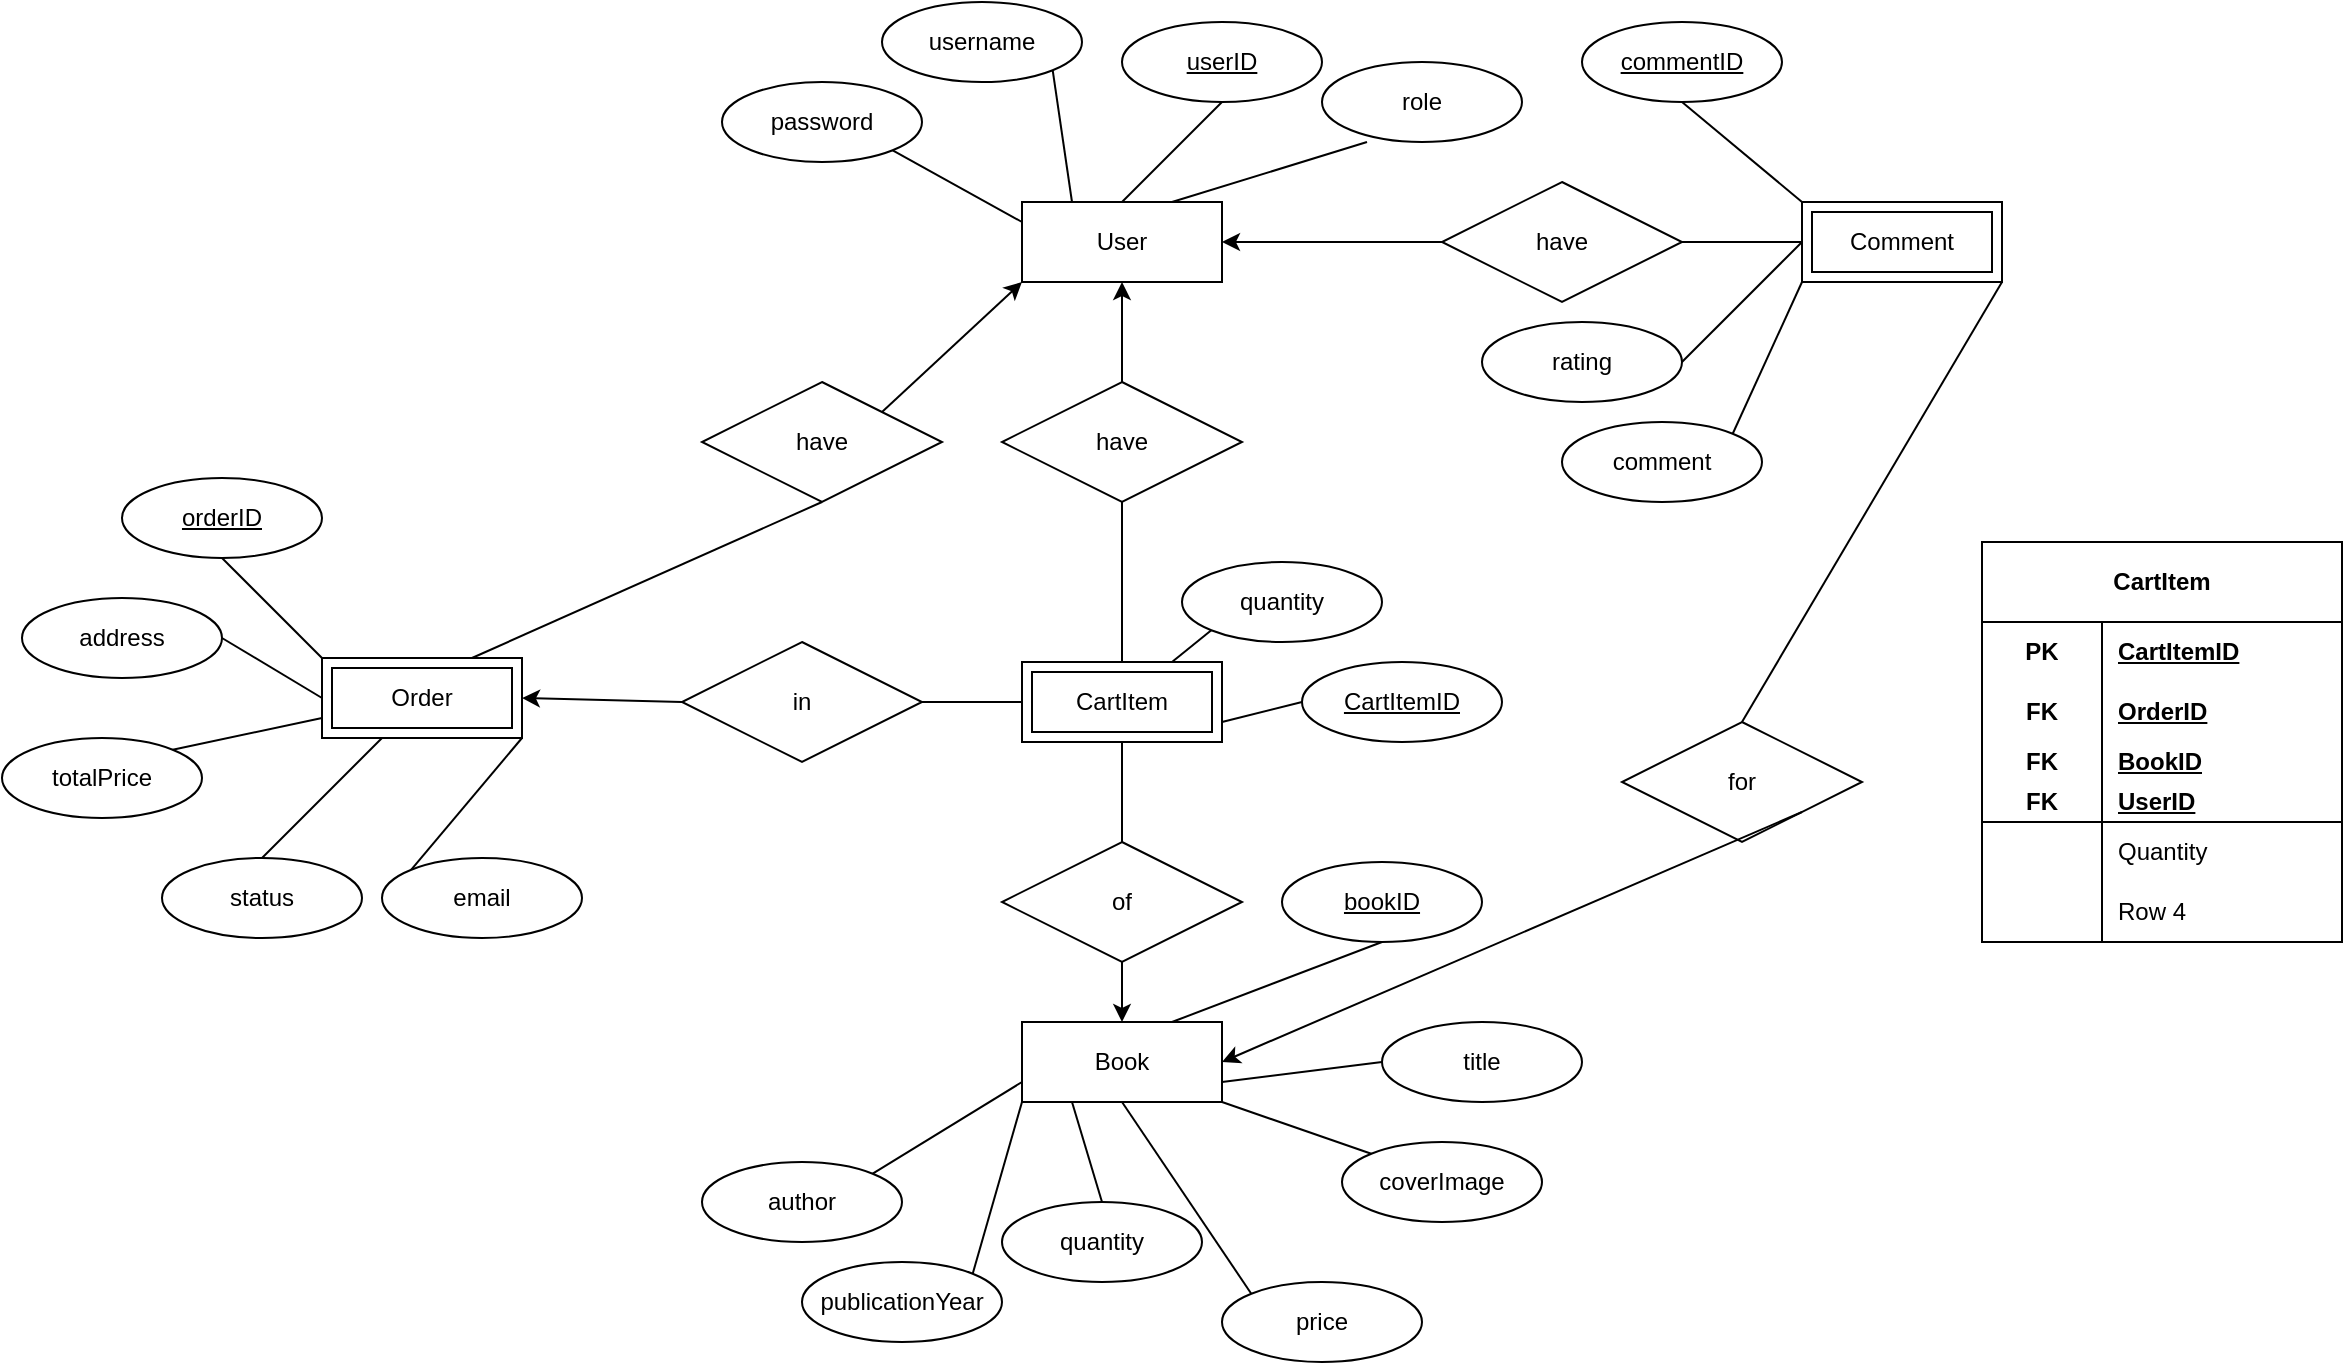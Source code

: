 <mxfile version="24.4.3" type="github">
  <diagram id="R2lEEEUBdFMjLlhIrx00" name="Page-1">
    <mxGraphModel dx="2299" dy="503" grid="1" gridSize="10" guides="1" tooltips="1" connect="1" arrows="1" fold="1" page="1" pageScale="1" pageWidth="850" pageHeight="1100" math="0" shadow="0" extFonts="Permanent Marker^https://fonts.googleapis.com/css?family=Permanent+Marker">
      <root>
        <mxCell id="0" />
        <mxCell id="1" parent="0" />
        <mxCell id="77vhPP4-ldF0HwKtBxAo-1" value="User" style="whiteSpace=wrap;html=1;align=center;" vertex="1" parent="1">
          <mxGeometry x="-290" y="240" width="100" height="40" as="geometry" />
        </mxCell>
        <mxCell id="77vhPP4-ldF0HwKtBxAo-2" value="userID" style="ellipse;whiteSpace=wrap;html=1;align=center;fontStyle=4;" vertex="1" parent="1">
          <mxGeometry x="-240" y="150" width="100" height="40" as="geometry" />
        </mxCell>
        <mxCell id="77vhPP4-ldF0HwKtBxAo-3" value="username" style="ellipse;whiteSpace=wrap;html=1;align=center;" vertex="1" parent="1">
          <mxGeometry x="-360" y="140" width="100" height="40" as="geometry" />
        </mxCell>
        <mxCell id="77vhPP4-ldF0HwKtBxAo-4" value="role" style="ellipse;whiteSpace=wrap;html=1;align=center;" vertex="1" parent="1">
          <mxGeometry x="-140" y="170" width="100" height="40" as="geometry" />
        </mxCell>
        <mxCell id="77vhPP4-ldF0HwKtBxAo-5" value="password" style="ellipse;whiteSpace=wrap;html=1;align=center;" vertex="1" parent="1">
          <mxGeometry x="-440" y="180" width="100" height="40" as="geometry" />
        </mxCell>
        <mxCell id="77vhPP4-ldF0HwKtBxAo-9" value="" style="endArrow=none;html=1;rounded=0;exitX=0.5;exitY=1;exitDx=0;exitDy=0;entryX=0.5;entryY=0;entryDx=0;entryDy=0;" edge="1" parent="1" source="77vhPP4-ldF0HwKtBxAo-2" target="77vhPP4-ldF0HwKtBxAo-1">
          <mxGeometry width="50" height="50" relative="1" as="geometry">
            <mxPoint x="-140" y="360" as="sourcePoint" />
            <mxPoint x="-90" y="310" as="targetPoint" />
          </mxGeometry>
        </mxCell>
        <mxCell id="77vhPP4-ldF0HwKtBxAo-10" value="" style="endArrow=none;html=1;rounded=0;exitX=1;exitY=1;exitDx=0;exitDy=0;entryX=0.25;entryY=0;entryDx=0;entryDy=0;" edge="1" parent="1" source="77vhPP4-ldF0HwKtBxAo-3" target="77vhPP4-ldF0HwKtBxAo-1">
          <mxGeometry width="50" height="50" relative="1" as="geometry">
            <mxPoint x="-140" y="360" as="sourcePoint" />
            <mxPoint x="-150" y="334" as="targetPoint" />
          </mxGeometry>
        </mxCell>
        <mxCell id="77vhPP4-ldF0HwKtBxAo-11" value="" style="endArrow=none;html=1;rounded=0;exitX=1;exitY=1;exitDx=0;exitDy=0;entryX=0;entryY=0.25;entryDx=0;entryDy=0;" edge="1" parent="1" source="77vhPP4-ldF0HwKtBxAo-5" target="77vhPP4-ldF0HwKtBxAo-1">
          <mxGeometry width="50" height="50" relative="1" as="geometry">
            <mxPoint x="-140" y="360" as="sourcePoint" />
            <mxPoint x="-250" y="280" as="targetPoint" />
            <Array as="points" />
          </mxGeometry>
        </mxCell>
        <mxCell id="77vhPP4-ldF0HwKtBxAo-12" value="" style="endArrow=none;html=1;rounded=0;exitX=0.75;exitY=0;exitDx=0;exitDy=0;entryX=0.225;entryY=1.001;entryDx=0;entryDy=0;entryPerimeter=0;" edge="1" parent="1" source="77vhPP4-ldF0HwKtBxAo-1" target="77vhPP4-ldF0HwKtBxAo-4">
          <mxGeometry width="50" height="50" relative="1" as="geometry">
            <mxPoint x="-140" y="360" as="sourcePoint" />
            <mxPoint x="-90" y="310" as="targetPoint" />
          </mxGeometry>
        </mxCell>
        <mxCell id="77vhPP4-ldF0HwKtBxAo-22" value="Book" style="whiteSpace=wrap;html=1;align=center;" vertex="1" parent="1">
          <mxGeometry x="-290" y="650" width="100" height="40" as="geometry" />
        </mxCell>
        <mxCell id="77vhPP4-ldF0HwKtBxAo-23" value="bookID" style="ellipse;whiteSpace=wrap;html=1;align=center;fontStyle=4;" vertex="1" parent="1">
          <mxGeometry x="-160" y="570" width="100" height="40" as="geometry" />
        </mxCell>
        <mxCell id="77vhPP4-ldF0HwKtBxAo-24" value="author" style="ellipse;whiteSpace=wrap;html=1;align=center;" vertex="1" parent="1">
          <mxGeometry x="-450" y="720" width="100" height="40" as="geometry" />
        </mxCell>
        <mxCell id="77vhPP4-ldF0HwKtBxAo-25" value="title" style="ellipse;whiteSpace=wrap;html=1;align=center;" vertex="1" parent="1">
          <mxGeometry x="-110" y="650" width="100" height="40" as="geometry" />
        </mxCell>
        <mxCell id="77vhPP4-ldF0HwKtBxAo-26" value="publicationYear" style="ellipse;whiteSpace=wrap;html=1;align=center;" vertex="1" parent="1">
          <mxGeometry x="-400" y="770" width="100" height="40" as="geometry" />
        </mxCell>
        <mxCell id="77vhPP4-ldF0HwKtBxAo-27" value="" style="endArrow=none;html=1;rounded=0;exitX=0.5;exitY=1;exitDx=0;exitDy=0;entryX=0.75;entryY=0;entryDx=0;entryDy=0;" edge="1" source="77vhPP4-ldF0HwKtBxAo-23" target="77vhPP4-ldF0HwKtBxAo-22" parent="1">
          <mxGeometry width="50" height="50" relative="1" as="geometry">
            <mxPoint x="-270" y="720" as="sourcePoint" />
            <mxPoint x="-220" y="670" as="targetPoint" />
          </mxGeometry>
        </mxCell>
        <mxCell id="77vhPP4-ldF0HwKtBxAo-28" value="" style="endArrow=none;html=1;rounded=0;exitX=1;exitY=0;exitDx=0;exitDy=0;entryX=0;entryY=0.75;entryDx=0;entryDy=0;" edge="1" source="77vhPP4-ldF0HwKtBxAo-24" target="77vhPP4-ldF0HwKtBxAo-22" parent="1">
          <mxGeometry width="50" height="50" relative="1" as="geometry">
            <mxPoint x="-270" y="720" as="sourcePoint" />
            <mxPoint x="-280" y="694" as="targetPoint" />
          </mxGeometry>
        </mxCell>
        <mxCell id="77vhPP4-ldF0HwKtBxAo-29" value="" style="endArrow=none;html=1;rounded=0;exitX=1;exitY=0;exitDx=0;exitDy=0;entryX=0;entryY=1;entryDx=0;entryDy=0;" edge="1" source="77vhPP4-ldF0HwKtBxAo-26" target="77vhPP4-ldF0HwKtBxAo-22" parent="1">
          <mxGeometry width="50" height="50" relative="1" as="geometry">
            <mxPoint x="-270" y="720" as="sourcePoint" />
            <mxPoint x="-220" y="670" as="targetPoint" />
            <Array as="points" />
          </mxGeometry>
        </mxCell>
        <mxCell id="77vhPP4-ldF0HwKtBxAo-30" value="" style="endArrow=none;html=1;rounded=0;entryX=0;entryY=0.5;entryDx=0;entryDy=0;exitX=1;exitY=0.75;exitDx=0;exitDy=0;" edge="1" source="77vhPP4-ldF0HwKtBxAo-22" target="77vhPP4-ldF0HwKtBxAo-25" parent="1">
          <mxGeometry width="50" height="50" relative="1" as="geometry">
            <mxPoint x="-190" y="670" as="sourcePoint" />
            <mxPoint x="-220" y="670" as="targetPoint" />
          </mxGeometry>
        </mxCell>
        <mxCell id="77vhPP4-ldF0HwKtBxAo-31" value="quantity" style="ellipse;whiteSpace=wrap;html=1;align=center;" vertex="1" parent="1">
          <mxGeometry x="-300" y="740" width="100" height="40" as="geometry" />
        </mxCell>
        <mxCell id="77vhPP4-ldF0HwKtBxAo-32" value="price" style="ellipse;whiteSpace=wrap;html=1;align=center;" vertex="1" parent="1">
          <mxGeometry x="-190" y="780" width="100" height="40" as="geometry" />
        </mxCell>
        <mxCell id="77vhPP4-ldF0HwKtBxAo-33" value="" style="endArrow=none;html=1;rounded=0;exitX=0.5;exitY=0;exitDx=0;exitDy=0;entryX=0.25;entryY=1;entryDx=0;entryDy=0;" edge="1" parent="1" source="77vhPP4-ldF0HwKtBxAo-31" target="77vhPP4-ldF0HwKtBxAo-22">
          <mxGeometry width="50" height="50" relative="1" as="geometry">
            <mxPoint x="-400" y="700" as="sourcePoint" />
            <mxPoint x="-350" y="650" as="targetPoint" />
          </mxGeometry>
        </mxCell>
        <mxCell id="77vhPP4-ldF0HwKtBxAo-34" value="" style="endArrow=none;html=1;rounded=0;exitX=0;exitY=0;exitDx=0;exitDy=0;entryX=0.5;entryY=1;entryDx=0;entryDy=0;" edge="1" parent="1" source="77vhPP4-ldF0HwKtBxAo-32" target="77vhPP4-ldF0HwKtBxAo-22">
          <mxGeometry width="50" height="50" relative="1" as="geometry">
            <mxPoint x="-400" y="700" as="sourcePoint" />
            <mxPoint x="-350" y="650" as="targetPoint" />
          </mxGeometry>
        </mxCell>
        <mxCell id="77vhPP4-ldF0HwKtBxAo-62" value="&lt;u&gt;CartItemID&lt;/u&gt;" style="ellipse;whiteSpace=wrap;html=1;align=center;fontStyle=4;" vertex="1" parent="1">
          <mxGeometry x="-150" y="470" width="100" height="40" as="geometry" />
        </mxCell>
        <mxCell id="77vhPP4-ldF0HwKtBxAo-63" value="quantity" style="ellipse;whiteSpace=wrap;html=1;align=center;" vertex="1" parent="1">
          <mxGeometry x="-210" y="420" width="100" height="40" as="geometry" />
        </mxCell>
        <mxCell id="77vhPP4-ldF0HwKtBxAo-66" value="" style="endArrow=none;html=1;rounded=0;exitX=0;exitY=0.5;exitDx=0;exitDy=0;entryX=1;entryY=0.75;entryDx=0;entryDy=0;" edge="1" parent="1" source="77vhPP4-ldF0HwKtBxAo-62" target="77vhPP4-ldF0HwKtBxAo-151">
          <mxGeometry width="50" height="50" relative="1" as="geometry">
            <mxPoint x="-200" y="630" as="sourcePoint" />
            <mxPoint x="-210" y="485" as="targetPoint" />
          </mxGeometry>
        </mxCell>
        <mxCell id="77vhPP4-ldF0HwKtBxAo-67" value="" style="endArrow=none;html=1;rounded=0;exitX=0;exitY=1;exitDx=0;exitDy=0;entryX=0.75;entryY=0;entryDx=0;entryDy=0;" edge="1" parent="1" source="77vhPP4-ldF0HwKtBxAo-63" target="77vhPP4-ldF0HwKtBxAo-151">
          <mxGeometry width="50" height="50" relative="1" as="geometry">
            <mxPoint x="-200" y="630" as="sourcePoint" />
            <mxPoint x="-210" y="485" as="targetPoint" />
          </mxGeometry>
        </mxCell>
        <mxCell id="77vhPP4-ldF0HwKtBxAo-70" value="Comment" style="shape=ext;margin=3;double=1;whiteSpace=wrap;html=1;align=center;" vertex="1" parent="1">
          <mxGeometry x="100" y="240" width="100" height="40" as="geometry" />
        </mxCell>
        <mxCell id="77vhPP4-ldF0HwKtBxAo-71" value="&lt;u&gt;commentID&lt;/u&gt;" style="ellipse;whiteSpace=wrap;html=1;align=center;" vertex="1" parent="1">
          <mxGeometry x="-10" y="150" width="100" height="40" as="geometry" />
        </mxCell>
        <mxCell id="77vhPP4-ldF0HwKtBxAo-74" value="rating" style="ellipse;whiteSpace=wrap;html=1;align=center;" vertex="1" parent="1">
          <mxGeometry x="-60" y="300" width="100" height="40" as="geometry" />
        </mxCell>
        <mxCell id="77vhPP4-ldF0HwKtBxAo-75" value="comment" style="ellipse;whiteSpace=wrap;html=1;align=center;" vertex="1" parent="1">
          <mxGeometry x="-20" y="350" width="100" height="40" as="geometry" />
        </mxCell>
        <mxCell id="77vhPP4-ldF0HwKtBxAo-76" value="" style="endArrow=none;html=1;rounded=0;exitX=0;exitY=0;exitDx=0;exitDy=0;entryX=0.5;entryY=1;entryDx=0;entryDy=0;" edge="1" parent="1" source="77vhPP4-ldF0HwKtBxAo-70" target="77vhPP4-ldF0HwKtBxAo-71">
          <mxGeometry width="50" height="50" relative="1" as="geometry">
            <mxPoint x="180" y="340" as="sourcePoint" />
            <mxPoint x="120" y="260" as="targetPoint" />
          </mxGeometry>
        </mxCell>
        <mxCell id="77vhPP4-ldF0HwKtBxAo-78" value="" style="endArrow=none;html=1;rounded=0;exitX=0;exitY=0.5;exitDx=0;exitDy=0;entryX=1;entryY=0.5;entryDx=0;entryDy=0;" edge="1" parent="1" source="77vhPP4-ldF0HwKtBxAo-70" target="77vhPP4-ldF0HwKtBxAo-74">
          <mxGeometry width="50" height="50" relative="1" as="geometry">
            <mxPoint x="180" y="340" as="sourcePoint" />
            <mxPoint x="230" y="290" as="targetPoint" />
          </mxGeometry>
        </mxCell>
        <mxCell id="77vhPP4-ldF0HwKtBxAo-79" value="" style="endArrow=none;html=1;rounded=0;exitX=0;exitY=1;exitDx=0;exitDy=0;entryX=1;entryY=0;entryDx=0;entryDy=0;" edge="1" parent="1" source="77vhPP4-ldF0HwKtBxAo-70" target="77vhPP4-ldF0HwKtBxAo-75">
          <mxGeometry width="50" height="50" relative="1" as="geometry">
            <mxPoint x="180" y="340" as="sourcePoint" />
            <mxPoint x="230" y="290" as="targetPoint" />
          </mxGeometry>
        </mxCell>
        <mxCell id="77vhPP4-ldF0HwKtBxAo-82" value="Order" style="shape=ext;margin=3;double=1;whiteSpace=wrap;html=1;align=center;" vertex="1" parent="1">
          <mxGeometry x="-640" y="468" width="100" height="40" as="geometry" />
        </mxCell>
        <mxCell id="77vhPP4-ldF0HwKtBxAo-83" value="&lt;u&gt;orderID&lt;/u&gt;" style="ellipse;whiteSpace=wrap;html=1;align=center;" vertex="1" parent="1">
          <mxGeometry x="-740" y="378" width="100" height="40" as="geometry" />
        </mxCell>
        <mxCell id="77vhPP4-ldF0HwKtBxAo-85" value="status" style="ellipse;whiteSpace=wrap;html=1;align=center;" vertex="1" parent="1">
          <mxGeometry x="-720" y="568" width="100" height="40" as="geometry" />
        </mxCell>
        <mxCell id="77vhPP4-ldF0HwKtBxAo-86" value="address" style="ellipse;whiteSpace=wrap;html=1;align=center;" vertex="1" parent="1">
          <mxGeometry x="-790" y="438" width="100" height="40" as="geometry" />
        </mxCell>
        <mxCell id="77vhPP4-ldF0HwKtBxAo-87" value="totalPrice" style="ellipse;whiteSpace=wrap;html=1;align=center;" vertex="1" parent="1">
          <mxGeometry x="-800" y="508" width="100" height="40" as="geometry" />
        </mxCell>
        <mxCell id="77vhPP4-ldF0HwKtBxAo-88" value="" style="endArrow=none;html=1;rounded=0;exitX=0;exitY=0;exitDx=0;exitDy=0;entryX=0.5;entryY=1;entryDx=0;entryDy=0;" edge="1" parent="1" source="77vhPP4-ldF0HwKtBxAo-82" target="77vhPP4-ldF0HwKtBxAo-83">
          <mxGeometry width="50" height="50" relative="1" as="geometry">
            <mxPoint x="-590" y="508" as="sourcePoint" />
            <mxPoint x="-670" y="418" as="targetPoint" />
          </mxGeometry>
        </mxCell>
        <mxCell id="77vhPP4-ldF0HwKtBxAo-90" value="" style="endArrow=none;html=1;rounded=0;exitX=0;exitY=0.5;exitDx=0;exitDy=0;entryX=1;entryY=0.5;entryDx=0;entryDy=0;" edge="1" parent="1" source="77vhPP4-ldF0HwKtBxAo-82" target="77vhPP4-ldF0HwKtBxAo-86">
          <mxGeometry width="50" height="50" relative="1" as="geometry">
            <mxPoint x="-590" y="508" as="sourcePoint" />
            <mxPoint x="-540" y="458" as="targetPoint" />
          </mxGeometry>
        </mxCell>
        <mxCell id="77vhPP4-ldF0HwKtBxAo-91" value="" style="endArrow=none;html=1;rounded=0;entryX=1;entryY=0;entryDx=0;entryDy=0;exitX=0;exitY=0.75;exitDx=0;exitDy=0;" edge="1" parent="1" source="77vhPP4-ldF0HwKtBxAo-82" target="77vhPP4-ldF0HwKtBxAo-87">
          <mxGeometry width="50" height="50" relative="1" as="geometry">
            <mxPoint x="-650" y="508" as="sourcePoint" />
            <mxPoint x="-540" y="458" as="targetPoint" />
          </mxGeometry>
        </mxCell>
        <mxCell id="77vhPP4-ldF0HwKtBxAo-92" value="" style="endArrow=none;html=1;rounded=0;entryX=0.5;entryY=0;entryDx=0;entryDy=0;" edge="1" parent="1" target="77vhPP4-ldF0HwKtBxAo-85">
          <mxGeometry width="50" height="50" relative="1" as="geometry">
            <mxPoint x="-610" y="508" as="sourcePoint" />
            <mxPoint x="-540" y="458" as="targetPoint" />
          </mxGeometry>
        </mxCell>
        <mxCell id="77vhPP4-ldF0HwKtBxAo-93" value="email" style="ellipse;whiteSpace=wrap;html=1;align=center;" vertex="1" parent="1">
          <mxGeometry x="-610" y="568" width="100" height="40" as="geometry" />
        </mxCell>
        <mxCell id="77vhPP4-ldF0HwKtBxAo-94" value="" style="endArrow=none;html=1;rounded=0;entryX=0;entryY=0;entryDx=0;entryDy=0;exitX=1;exitY=1;exitDx=0;exitDy=0;" edge="1" parent="1" source="77vhPP4-ldF0HwKtBxAo-82" target="77vhPP4-ldF0HwKtBxAo-93">
          <mxGeometry width="50" height="50" relative="1" as="geometry">
            <mxPoint x="-630" y="508" as="sourcePoint" />
            <mxPoint x="-580" y="458" as="targetPoint" />
          </mxGeometry>
        </mxCell>
        <mxCell id="77vhPP4-ldF0HwKtBxAo-96" value="coverImage" style="ellipse;whiteSpace=wrap;html=1;align=center;" vertex="1" parent="1">
          <mxGeometry x="-130" y="710" width="100" height="40" as="geometry" />
        </mxCell>
        <mxCell id="77vhPP4-ldF0HwKtBxAo-98" value="" style="endArrow=none;html=1;rounded=0;exitX=1;exitY=1;exitDx=0;exitDy=0;entryX=0;entryY=0;entryDx=0;entryDy=0;" edge="1" parent="1" source="77vhPP4-ldF0HwKtBxAo-22" target="77vhPP4-ldF0HwKtBxAo-96">
          <mxGeometry width="50" height="50" relative="1" as="geometry">
            <mxPoint x="-270" y="680" as="sourcePoint" />
            <mxPoint x="-220" y="630" as="targetPoint" />
          </mxGeometry>
        </mxCell>
        <mxCell id="77vhPP4-ldF0HwKtBxAo-102" value="have" style="shape=rhombus;perimeter=rhombusPerimeter;whiteSpace=wrap;html=1;align=center;" vertex="1" parent="1">
          <mxGeometry x="-80" y="230" width="120" height="60" as="geometry" />
        </mxCell>
        <mxCell id="77vhPP4-ldF0HwKtBxAo-105" value="" style="endArrow=classic;html=1;rounded=0;entryX=1;entryY=0.5;entryDx=0;entryDy=0;" edge="1" parent="1" target="77vhPP4-ldF0HwKtBxAo-1">
          <mxGeometry width="50" height="50" relative="1" as="geometry">
            <mxPoint x="-80" y="260" as="sourcePoint" />
            <mxPoint x="-250" y="290" as="targetPoint" />
          </mxGeometry>
        </mxCell>
        <mxCell id="77vhPP4-ldF0HwKtBxAo-106" value="" style="endArrow=none;html=1;rounded=0;exitX=0;exitY=0.5;exitDx=0;exitDy=0;entryX=1;entryY=0.5;entryDx=0;entryDy=0;" edge="1" parent="1" source="77vhPP4-ldF0HwKtBxAo-70" target="77vhPP4-ldF0HwKtBxAo-102">
          <mxGeometry width="50" height="50" relative="1" as="geometry">
            <mxPoint x="-520" y="370" as="sourcePoint" />
            <mxPoint x="-470" y="320" as="targetPoint" />
          </mxGeometry>
        </mxCell>
        <mxCell id="77vhPP4-ldF0HwKtBxAo-107" value="for" style="shape=rhombus;perimeter=rhombusPerimeter;whiteSpace=wrap;html=1;align=center;" vertex="1" parent="1">
          <mxGeometry x="10" y="500" width="120" height="60" as="geometry" />
        </mxCell>
        <mxCell id="77vhPP4-ldF0HwKtBxAo-108" value="" style="endArrow=classic;html=1;rounded=0;exitX=1;exitY=1;exitDx=0;exitDy=0;entryX=1;entryY=0.5;entryDx=0;entryDy=0;" edge="1" parent="1" source="77vhPP4-ldF0HwKtBxAo-107" target="77vhPP4-ldF0HwKtBxAo-22">
          <mxGeometry width="50" height="50" relative="1" as="geometry">
            <mxPoint x="-470" y="440" as="sourcePoint" />
            <mxPoint x="-170" y="630" as="targetPoint" />
          </mxGeometry>
        </mxCell>
        <mxCell id="77vhPP4-ldF0HwKtBxAo-109" value="" style="endArrow=none;html=1;rounded=0;exitX=1;exitY=1;exitDx=0;exitDy=0;entryX=0.5;entryY=0;entryDx=0;entryDy=0;" edge="1" parent="1" source="77vhPP4-ldF0HwKtBxAo-70" target="77vhPP4-ldF0HwKtBxAo-107">
          <mxGeometry width="50" height="50" relative="1" as="geometry">
            <mxPoint x="-520" y="470" as="sourcePoint" />
            <mxPoint x="-470" y="420" as="targetPoint" />
          </mxGeometry>
        </mxCell>
        <mxCell id="77vhPP4-ldF0HwKtBxAo-125" value="CartItem" style="shape=table;startSize=40;container=1;collapsible=1;childLayout=tableLayout;fixedRows=1;rowLines=0;fontStyle=1;align=center;resizeLast=1;html=1;whiteSpace=wrap;" vertex="1" parent="1">
          <mxGeometry x="190" y="410" width="180" height="200" as="geometry" />
        </mxCell>
        <mxCell id="77vhPP4-ldF0HwKtBxAo-126" value="" style="shape=tableRow;horizontal=0;startSize=0;swimlaneHead=0;swimlaneBody=0;fillColor=none;collapsible=0;dropTarget=0;points=[[0,0.5],[1,0.5]];portConstraint=eastwest;top=0;left=0;right=0;bottom=0;html=1;" vertex="1" parent="77vhPP4-ldF0HwKtBxAo-125">
          <mxGeometry y="40" width="180" height="30" as="geometry" />
        </mxCell>
        <mxCell id="77vhPP4-ldF0HwKtBxAo-127" value="PK" style="shape=partialRectangle;connectable=0;fillColor=none;top=0;left=0;bottom=0;right=0;fontStyle=1;overflow=hidden;html=1;whiteSpace=wrap;" vertex="1" parent="77vhPP4-ldF0HwKtBxAo-126">
          <mxGeometry width="60" height="30" as="geometry">
            <mxRectangle width="60" height="30" as="alternateBounds" />
          </mxGeometry>
        </mxCell>
        <mxCell id="77vhPP4-ldF0HwKtBxAo-128" value="CartItemID" style="shape=partialRectangle;connectable=0;fillColor=none;top=0;left=0;bottom=0;right=0;align=left;spacingLeft=6;fontStyle=5;overflow=hidden;html=1;whiteSpace=wrap;" vertex="1" parent="77vhPP4-ldF0HwKtBxAo-126">
          <mxGeometry x="60" width="120" height="30" as="geometry">
            <mxRectangle width="120" height="30" as="alternateBounds" />
          </mxGeometry>
        </mxCell>
        <mxCell id="77vhPP4-ldF0HwKtBxAo-141" value="" style="shape=tableRow;horizontal=0;startSize=0;swimlaneHead=0;swimlaneBody=0;fillColor=none;collapsible=0;dropTarget=0;points=[[0,0.5],[1,0.5]];portConstraint=eastwest;top=0;left=0;right=0;bottom=0;html=1;" vertex="1" parent="77vhPP4-ldF0HwKtBxAo-125">
          <mxGeometry y="70" width="180" height="30" as="geometry" />
        </mxCell>
        <mxCell id="77vhPP4-ldF0HwKtBxAo-142" value="FK" style="shape=partialRectangle;connectable=0;fillColor=none;top=0;left=0;bottom=0;right=0;fontStyle=1;overflow=hidden;html=1;whiteSpace=wrap;" vertex="1" parent="77vhPP4-ldF0HwKtBxAo-141">
          <mxGeometry width="60" height="30" as="geometry">
            <mxRectangle width="60" height="30" as="alternateBounds" />
          </mxGeometry>
        </mxCell>
        <mxCell id="77vhPP4-ldF0HwKtBxAo-143" value="OrderID" style="shape=partialRectangle;connectable=0;fillColor=none;top=0;left=0;bottom=0;right=0;align=left;spacingLeft=6;fontStyle=5;overflow=hidden;html=1;whiteSpace=wrap;" vertex="1" parent="77vhPP4-ldF0HwKtBxAo-141">
          <mxGeometry x="60" width="120" height="30" as="geometry">
            <mxRectangle width="120" height="30" as="alternateBounds" />
          </mxGeometry>
        </mxCell>
        <mxCell id="77vhPP4-ldF0HwKtBxAo-144" value="" style="shape=tableRow;horizontal=0;startSize=0;swimlaneHead=0;swimlaneBody=0;fillColor=none;collapsible=0;dropTarget=0;points=[[0,0.5],[1,0.5]];portConstraint=eastwest;top=0;left=0;right=0;bottom=0;html=1;" vertex="1" parent="77vhPP4-ldF0HwKtBxAo-125">
          <mxGeometry y="100" width="180" height="20" as="geometry" />
        </mxCell>
        <mxCell id="77vhPP4-ldF0HwKtBxAo-145" value="FK" style="shape=partialRectangle;connectable=0;fillColor=none;top=0;left=0;bottom=0;right=0;fontStyle=1;overflow=hidden;html=1;whiteSpace=wrap;" vertex="1" parent="77vhPP4-ldF0HwKtBxAo-144">
          <mxGeometry width="60" height="20" as="geometry">
            <mxRectangle width="60" height="20" as="alternateBounds" />
          </mxGeometry>
        </mxCell>
        <mxCell id="77vhPP4-ldF0HwKtBxAo-146" value="BookID" style="shape=partialRectangle;connectable=0;fillColor=none;top=0;left=0;bottom=0;right=0;align=left;spacingLeft=6;fontStyle=5;overflow=hidden;html=1;whiteSpace=wrap;" vertex="1" parent="77vhPP4-ldF0HwKtBxAo-144">
          <mxGeometry x="60" width="120" height="20" as="geometry">
            <mxRectangle width="120" height="20" as="alternateBounds" />
          </mxGeometry>
        </mxCell>
        <mxCell id="77vhPP4-ldF0HwKtBxAo-129" value="" style="shape=tableRow;horizontal=0;startSize=0;swimlaneHead=0;swimlaneBody=0;fillColor=none;collapsible=0;dropTarget=0;points=[[0,0.5],[1,0.5]];portConstraint=eastwest;top=0;left=0;right=0;bottom=1;html=1;" vertex="1" parent="77vhPP4-ldF0HwKtBxAo-125">
          <mxGeometry y="120" width="180" height="20" as="geometry" />
        </mxCell>
        <mxCell id="77vhPP4-ldF0HwKtBxAo-130" value="FK" style="shape=partialRectangle;connectable=0;fillColor=none;top=0;left=0;bottom=0;right=0;fontStyle=1;overflow=hidden;html=1;whiteSpace=wrap;" vertex="1" parent="77vhPP4-ldF0HwKtBxAo-129">
          <mxGeometry width="60" height="20" as="geometry">
            <mxRectangle width="60" height="20" as="alternateBounds" />
          </mxGeometry>
        </mxCell>
        <mxCell id="77vhPP4-ldF0HwKtBxAo-131" value="UserID" style="shape=partialRectangle;connectable=0;fillColor=none;top=0;left=0;bottom=0;right=0;align=left;spacingLeft=6;fontStyle=5;overflow=hidden;html=1;whiteSpace=wrap;" vertex="1" parent="77vhPP4-ldF0HwKtBxAo-129">
          <mxGeometry x="60" width="120" height="20" as="geometry">
            <mxRectangle width="120" height="20" as="alternateBounds" />
          </mxGeometry>
        </mxCell>
        <mxCell id="77vhPP4-ldF0HwKtBxAo-132" value="" style="shape=tableRow;horizontal=0;startSize=0;swimlaneHead=0;swimlaneBody=0;fillColor=none;collapsible=0;dropTarget=0;points=[[0,0.5],[1,0.5]];portConstraint=eastwest;top=0;left=0;right=0;bottom=0;html=1;" vertex="1" parent="77vhPP4-ldF0HwKtBxAo-125">
          <mxGeometry y="140" width="180" height="30" as="geometry" />
        </mxCell>
        <mxCell id="77vhPP4-ldF0HwKtBxAo-133" value="" style="shape=partialRectangle;connectable=0;fillColor=none;top=0;left=0;bottom=0;right=0;editable=1;overflow=hidden;html=1;whiteSpace=wrap;" vertex="1" parent="77vhPP4-ldF0HwKtBxAo-132">
          <mxGeometry width="60" height="30" as="geometry">
            <mxRectangle width="60" height="30" as="alternateBounds" />
          </mxGeometry>
        </mxCell>
        <mxCell id="77vhPP4-ldF0HwKtBxAo-134" value="Quantity" style="shape=partialRectangle;connectable=0;fillColor=none;top=0;left=0;bottom=0;right=0;align=left;spacingLeft=6;overflow=hidden;html=1;whiteSpace=wrap;" vertex="1" parent="77vhPP4-ldF0HwKtBxAo-132">
          <mxGeometry x="60" width="120" height="30" as="geometry">
            <mxRectangle width="120" height="30" as="alternateBounds" />
          </mxGeometry>
        </mxCell>
        <mxCell id="77vhPP4-ldF0HwKtBxAo-135" value="" style="shape=tableRow;horizontal=0;startSize=0;swimlaneHead=0;swimlaneBody=0;fillColor=none;collapsible=0;dropTarget=0;points=[[0,0.5],[1,0.5]];portConstraint=eastwest;top=0;left=0;right=0;bottom=0;html=1;" vertex="1" parent="77vhPP4-ldF0HwKtBxAo-125">
          <mxGeometry y="170" width="180" height="30" as="geometry" />
        </mxCell>
        <mxCell id="77vhPP4-ldF0HwKtBxAo-136" value="" style="shape=partialRectangle;connectable=0;fillColor=none;top=0;left=0;bottom=0;right=0;editable=1;overflow=hidden;html=1;whiteSpace=wrap;" vertex="1" parent="77vhPP4-ldF0HwKtBxAo-135">
          <mxGeometry width="60" height="30" as="geometry">
            <mxRectangle width="60" height="30" as="alternateBounds" />
          </mxGeometry>
        </mxCell>
        <mxCell id="77vhPP4-ldF0HwKtBxAo-137" value="Row 4" style="shape=partialRectangle;connectable=0;fillColor=none;top=0;left=0;bottom=0;right=0;align=left;spacingLeft=6;overflow=hidden;html=1;whiteSpace=wrap;" vertex="1" parent="77vhPP4-ldF0HwKtBxAo-135">
          <mxGeometry x="60" width="120" height="30" as="geometry">
            <mxRectangle width="120" height="30" as="alternateBounds" />
          </mxGeometry>
        </mxCell>
        <mxCell id="77vhPP4-ldF0HwKtBxAo-147" value="have" style="shape=rhombus;perimeter=rhombusPerimeter;whiteSpace=wrap;html=1;align=center;" vertex="1" parent="1">
          <mxGeometry x="-450" y="330" width="120" height="60" as="geometry" />
        </mxCell>
        <mxCell id="77vhPP4-ldF0HwKtBxAo-148" value="" style="endArrow=none;html=1;rounded=0;exitX=0.75;exitY=0;exitDx=0;exitDy=0;entryX=0.5;entryY=1;entryDx=0;entryDy=0;" edge="1" parent="1" source="77vhPP4-ldF0HwKtBxAo-82" target="77vhPP4-ldF0HwKtBxAo-147">
          <mxGeometry width="50" height="50" relative="1" as="geometry">
            <mxPoint x="-130" y="430" as="sourcePoint" />
            <mxPoint x="-390" y="400" as="targetPoint" />
          </mxGeometry>
        </mxCell>
        <mxCell id="77vhPP4-ldF0HwKtBxAo-149" value="" style="endArrow=classic;html=1;rounded=0;exitX=1;exitY=0;exitDx=0;exitDy=0;entryX=0;entryY=1;entryDx=0;entryDy=0;" edge="1" parent="1" source="77vhPP4-ldF0HwKtBxAo-147" target="77vhPP4-ldF0HwKtBxAo-1">
          <mxGeometry width="50" height="50" relative="1" as="geometry">
            <mxPoint x="-130" y="430" as="sourcePoint" />
            <mxPoint x="-320" y="300" as="targetPoint" />
          </mxGeometry>
        </mxCell>
        <mxCell id="77vhPP4-ldF0HwKtBxAo-151" value="CartItem" style="shape=ext;margin=3;double=1;whiteSpace=wrap;html=1;align=center;" vertex="1" parent="1">
          <mxGeometry x="-290" y="470" width="100" height="40" as="geometry" />
        </mxCell>
        <mxCell id="77vhPP4-ldF0HwKtBxAo-152" value="of" style="shape=rhombus;perimeter=rhombusPerimeter;whiteSpace=wrap;html=1;align=center;" vertex="1" parent="1">
          <mxGeometry x="-300" y="560" width="120" height="60" as="geometry" />
        </mxCell>
        <mxCell id="77vhPP4-ldF0HwKtBxAo-153" value="have" style="shape=rhombus;perimeter=rhombusPerimeter;whiteSpace=wrap;html=1;align=center;" vertex="1" parent="1">
          <mxGeometry x="-300" y="330" width="120" height="60" as="geometry" />
        </mxCell>
        <mxCell id="77vhPP4-ldF0HwKtBxAo-154" value="" style="endArrow=classic;html=1;rounded=0;exitX=0.5;exitY=0;exitDx=0;exitDy=0;entryX=0.5;entryY=1;entryDx=0;entryDy=0;" edge="1" parent="1" source="77vhPP4-ldF0HwKtBxAo-153" target="77vhPP4-ldF0HwKtBxAo-1">
          <mxGeometry width="50" height="50" relative="1" as="geometry">
            <mxPoint x="-130" y="490" as="sourcePoint" />
            <mxPoint x="-80" y="440" as="targetPoint" />
          </mxGeometry>
        </mxCell>
        <mxCell id="77vhPP4-ldF0HwKtBxAo-155" value="" style="endArrow=classic;html=1;rounded=0;exitX=0.5;exitY=1;exitDx=0;exitDy=0;entryX=0.5;entryY=0;entryDx=0;entryDy=0;" edge="1" parent="1" source="77vhPP4-ldF0HwKtBxAo-152" target="77vhPP4-ldF0HwKtBxAo-22">
          <mxGeometry width="50" height="50" relative="1" as="geometry">
            <mxPoint x="-130" y="490" as="sourcePoint" />
            <mxPoint x="-80" y="440" as="targetPoint" />
          </mxGeometry>
        </mxCell>
        <mxCell id="77vhPP4-ldF0HwKtBxAo-156" value="" style="endArrow=none;html=1;rounded=0;exitX=0.5;exitY=1;exitDx=0;exitDy=0;entryX=0.5;entryY=0;entryDx=0;entryDy=0;" edge="1" parent="1" source="77vhPP4-ldF0HwKtBxAo-151" target="77vhPP4-ldF0HwKtBxAo-152">
          <mxGeometry width="50" height="50" relative="1" as="geometry">
            <mxPoint x="-130" y="490" as="sourcePoint" />
            <mxPoint x="-80" y="440" as="targetPoint" />
          </mxGeometry>
        </mxCell>
        <mxCell id="77vhPP4-ldF0HwKtBxAo-157" value="" style="endArrow=none;html=1;rounded=0;exitX=0.5;exitY=0;exitDx=0;exitDy=0;entryX=0.5;entryY=1;entryDx=0;entryDy=0;" edge="1" parent="1" source="77vhPP4-ldF0HwKtBxAo-151" target="77vhPP4-ldF0HwKtBxAo-153">
          <mxGeometry width="50" height="50" relative="1" as="geometry">
            <mxPoint x="-130" y="490" as="sourcePoint" />
            <mxPoint x="-80" y="440" as="targetPoint" />
          </mxGeometry>
        </mxCell>
        <mxCell id="77vhPP4-ldF0HwKtBxAo-158" value="in" style="shape=rhombus;perimeter=rhombusPerimeter;whiteSpace=wrap;html=1;align=center;" vertex="1" parent="1">
          <mxGeometry x="-460" y="460" width="120" height="60" as="geometry" />
        </mxCell>
        <mxCell id="77vhPP4-ldF0HwKtBxAo-160" value="" style="endArrow=none;html=1;rounded=0;exitX=1;exitY=0.5;exitDx=0;exitDy=0;entryX=0;entryY=0.5;entryDx=0;entryDy=0;" edge="1" parent="1" source="77vhPP4-ldF0HwKtBxAo-158" target="77vhPP4-ldF0HwKtBxAo-151">
          <mxGeometry width="50" height="50" relative="1" as="geometry">
            <mxPoint x="-130" y="490" as="sourcePoint" />
            <mxPoint x="-80" y="440" as="targetPoint" />
          </mxGeometry>
        </mxCell>
        <mxCell id="77vhPP4-ldF0HwKtBxAo-161" value="" style="endArrow=classic;html=1;rounded=0;entryX=1;entryY=0.5;entryDx=0;entryDy=0;exitX=0;exitY=0.5;exitDx=0;exitDy=0;" edge="1" parent="1" source="77vhPP4-ldF0HwKtBxAo-158" target="77vhPP4-ldF0HwKtBxAo-82">
          <mxGeometry width="50" height="50" relative="1" as="geometry">
            <mxPoint x="-130" y="490" as="sourcePoint" />
            <mxPoint x="-80" y="440" as="targetPoint" />
          </mxGeometry>
        </mxCell>
      </root>
    </mxGraphModel>
  </diagram>
</mxfile>

